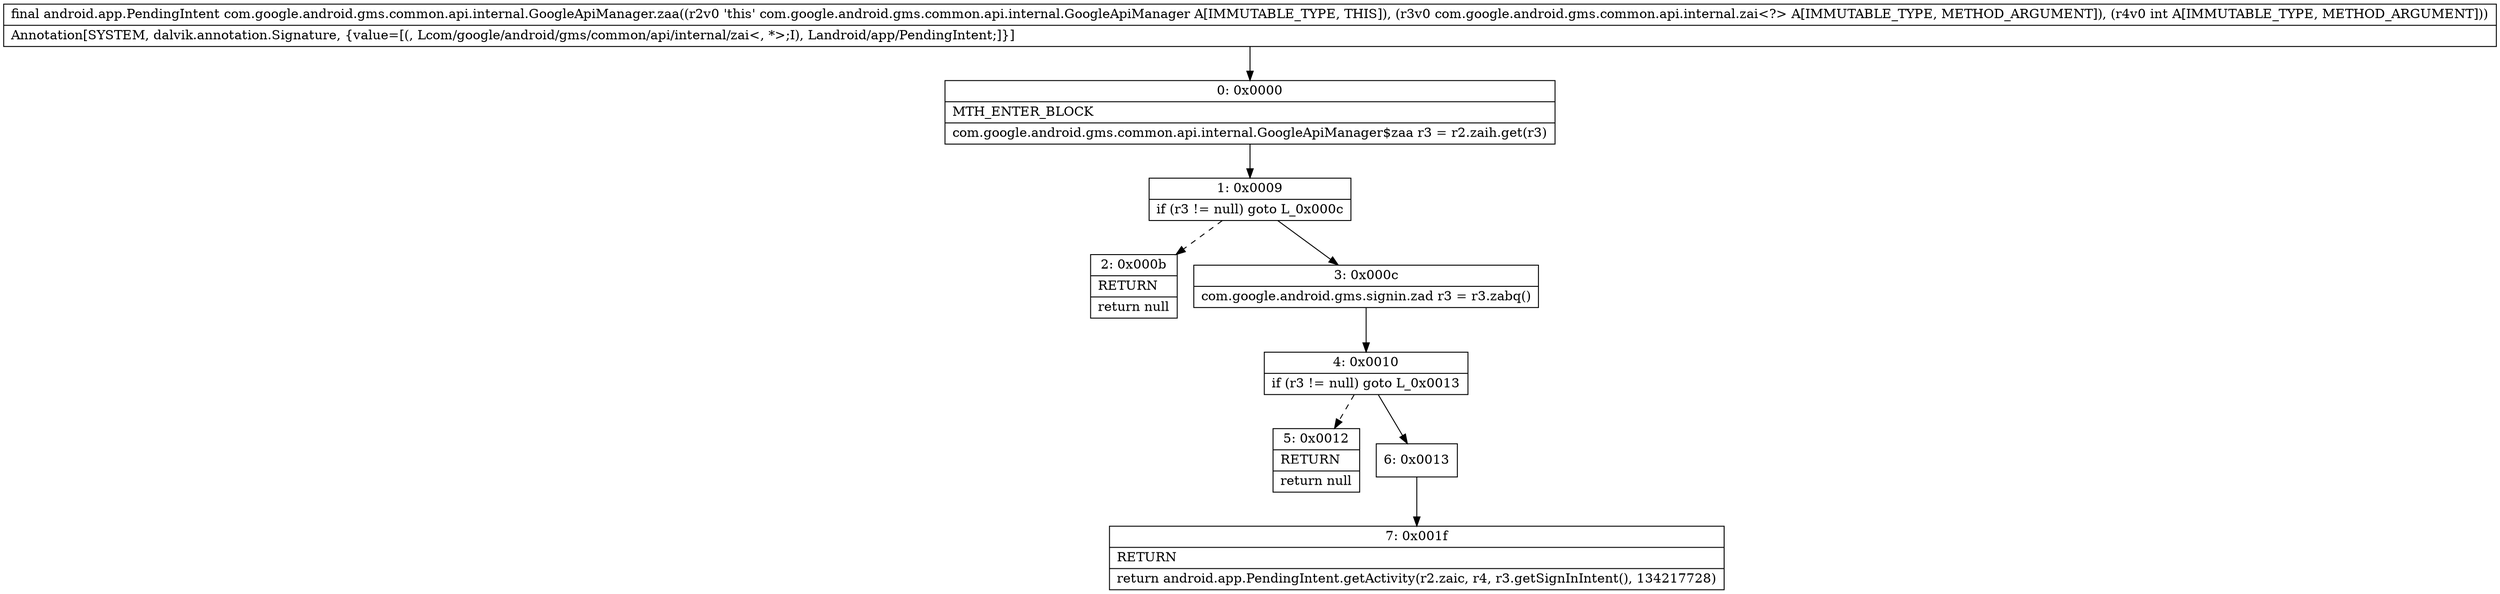 digraph "CFG forcom.google.android.gms.common.api.internal.GoogleApiManager.zaa(Lcom\/google\/android\/gms\/common\/api\/internal\/zai;I)Landroid\/app\/PendingIntent;" {
Node_0 [shape=record,label="{0\:\ 0x0000|MTH_ENTER_BLOCK\l|com.google.android.gms.common.api.internal.GoogleApiManager$zaa r3 = r2.zaih.get(r3)\l}"];
Node_1 [shape=record,label="{1\:\ 0x0009|if (r3 != null) goto L_0x000c\l}"];
Node_2 [shape=record,label="{2\:\ 0x000b|RETURN\l|return null\l}"];
Node_3 [shape=record,label="{3\:\ 0x000c|com.google.android.gms.signin.zad r3 = r3.zabq()\l}"];
Node_4 [shape=record,label="{4\:\ 0x0010|if (r3 != null) goto L_0x0013\l}"];
Node_5 [shape=record,label="{5\:\ 0x0012|RETURN\l|return null\l}"];
Node_6 [shape=record,label="{6\:\ 0x0013}"];
Node_7 [shape=record,label="{7\:\ 0x001f|RETURN\l|return android.app.PendingIntent.getActivity(r2.zaic, r4, r3.getSignInIntent(), 134217728)\l}"];
MethodNode[shape=record,label="{final android.app.PendingIntent com.google.android.gms.common.api.internal.GoogleApiManager.zaa((r2v0 'this' com.google.android.gms.common.api.internal.GoogleApiManager A[IMMUTABLE_TYPE, THIS]), (r3v0 com.google.android.gms.common.api.internal.zai\<?\> A[IMMUTABLE_TYPE, METHOD_ARGUMENT]), (r4v0 int A[IMMUTABLE_TYPE, METHOD_ARGUMENT]))  | Annotation[SYSTEM, dalvik.annotation.Signature, \{value=[(, Lcom\/google\/android\/gms\/common\/api\/internal\/zai\<, *\>;I), Landroid\/app\/PendingIntent;]\}]\l}"];
MethodNode -> Node_0;
Node_0 -> Node_1;
Node_1 -> Node_2[style=dashed];
Node_1 -> Node_3;
Node_3 -> Node_4;
Node_4 -> Node_5[style=dashed];
Node_4 -> Node_6;
Node_6 -> Node_7;
}

